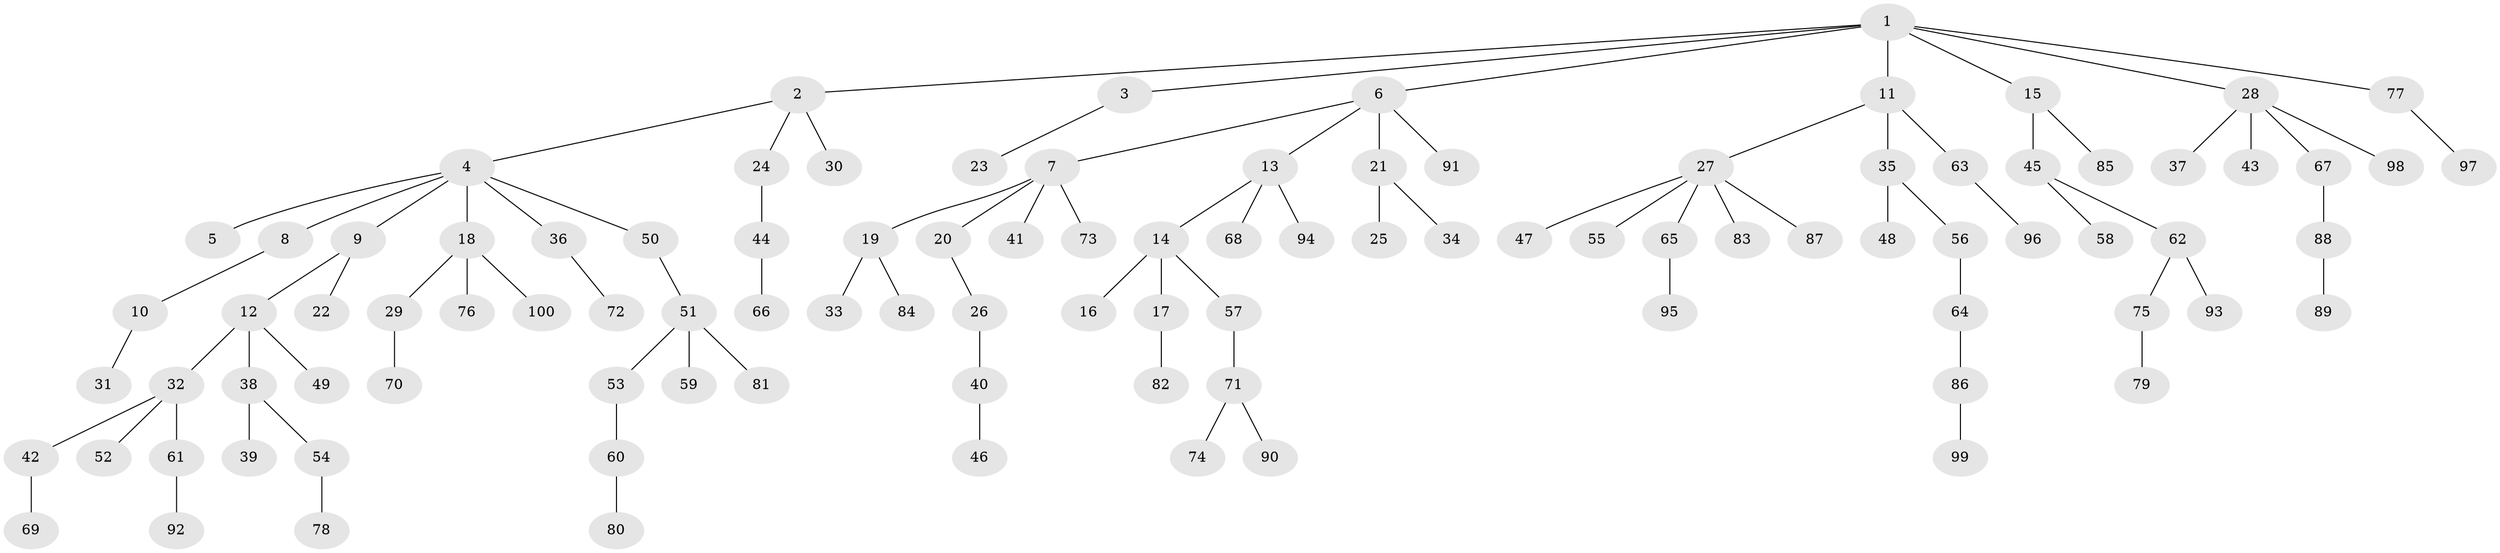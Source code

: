 // Generated by graph-tools (version 1.1) at 2025/11/02/21/25 10:11:10]
// undirected, 100 vertices, 99 edges
graph export_dot {
graph [start="1"]
  node [color=gray90,style=filled];
  1;
  2;
  3;
  4;
  5;
  6;
  7;
  8;
  9;
  10;
  11;
  12;
  13;
  14;
  15;
  16;
  17;
  18;
  19;
  20;
  21;
  22;
  23;
  24;
  25;
  26;
  27;
  28;
  29;
  30;
  31;
  32;
  33;
  34;
  35;
  36;
  37;
  38;
  39;
  40;
  41;
  42;
  43;
  44;
  45;
  46;
  47;
  48;
  49;
  50;
  51;
  52;
  53;
  54;
  55;
  56;
  57;
  58;
  59;
  60;
  61;
  62;
  63;
  64;
  65;
  66;
  67;
  68;
  69;
  70;
  71;
  72;
  73;
  74;
  75;
  76;
  77;
  78;
  79;
  80;
  81;
  82;
  83;
  84;
  85;
  86;
  87;
  88;
  89;
  90;
  91;
  92;
  93;
  94;
  95;
  96;
  97;
  98;
  99;
  100;
  1 -- 2;
  1 -- 3;
  1 -- 6;
  1 -- 11;
  1 -- 15;
  1 -- 28;
  1 -- 77;
  2 -- 4;
  2 -- 24;
  2 -- 30;
  3 -- 23;
  4 -- 5;
  4 -- 8;
  4 -- 9;
  4 -- 18;
  4 -- 36;
  4 -- 50;
  6 -- 7;
  6 -- 13;
  6 -- 21;
  6 -- 91;
  7 -- 19;
  7 -- 20;
  7 -- 41;
  7 -- 73;
  8 -- 10;
  9 -- 12;
  9 -- 22;
  10 -- 31;
  11 -- 27;
  11 -- 35;
  11 -- 63;
  12 -- 32;
  12 -- 38;
  12 -- 49;
  13 -- 14;
  13 -- 68;
  13 -- 94;
  14 -- 16;
  14 -- 17;
  14 -- 57;
  15 -- 45;
  15 -- 85;
  17 -- 82;
  18 -- 29;
  18 -- 76;
  18 -- 100;
  19 -- 33;
  19 -- 84;
  20 -- 26;
  21 -- 25;
  21 -- 34;
  24 -- 44;
  26 -- 40;
  27 -- 47;
  27 -- 55;
  27 -- 65;
  27 -- 83;
  27 -- 87;
  28 -- 37;
  28 -- 43;
  28 -- 67;
  28 -- 98;
  29 -- 70;
  32 -- 42;
  32 -- 52;
  32 -- 61;
  35 -- 48;
  35 -- 56;
  36 -- 72;
  38 -- 39;
  38 -- 54;
  40 -- 46;
  42 -- 69;
  44 -- 66;
  45 -- 58;
  45 -- 62;
  50 -- 51;
  51 -- 53;
  51 -- 59;
  51 -- 81;
  53 -- 60;
  54 -- 78;
  56 -- 64;
  57 -- 71;
  60 -- 80;
  61 -- 92;
  62 -- 75;
  62 -- 93;
  63 -- 96;
  64 -- 86;
  65 -- 95;
  67 -- 88;
  71 -- 74;
  71 -- 90;
  75 -- 79;
  77 -- 97;
  86 -- 99;
  88 -- 89;
}
